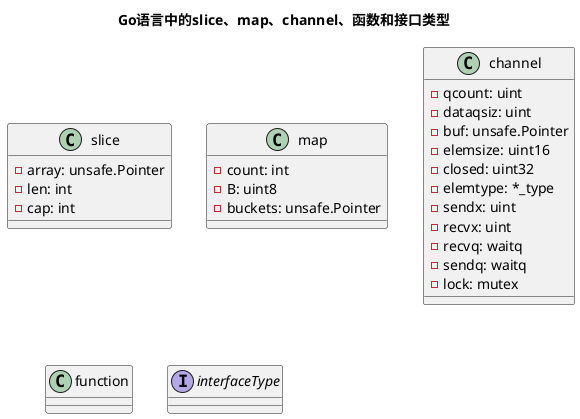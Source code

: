 @startuml
title Go语言中的slice、map、channel、函数和接口类型

class slice {
    -array: unsafe.Pointer
    -len: int
    -cap: int
}

class map {
    -count: int
    -B: uint8
    -buckets: unsafe.Pointer
}

class channel {
    -qcount: uint
    -dataqsiz: uint
    -buf: unsafe.Pointer
    -elemsize: uint16
    -closed: uint32
    -elemtype: *_type
    -sendx: uint
    -recvx: uint
    -recvq: waitq
    -sendq: waitq
    -lock: mutex
}

class function {
}

interface interfaceType {
}

@enduml
